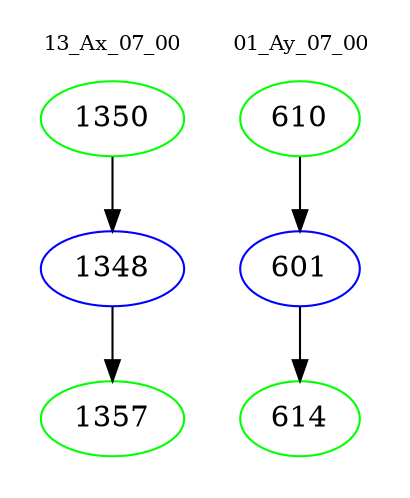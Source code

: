 digraph{
subgraph cluster_0 {
color = white
label = "13_Ax_07_00";
fontsize=10;
T0_1350 [label="1350", color="green"]
T0_1350 -> T0_1348 [color="black"]
T0_1348 [label="1348", color="blue"]
T0_1348 -> T0_1357 [color="black"]
T0_1357 [label="1357", color="green"]
}
subgraph cluster_1 {
color = white
label = "01_Ay_07_00";
fontsize=10;
T1_610 [label="610", color="green"]
T1_610 -> T1_601 [color="black"]
T1_601 [label="601", color="blue"]
T1_601 -> T1_614 [color="black"]
T1_614 [label="614", color="green"]
}
}
